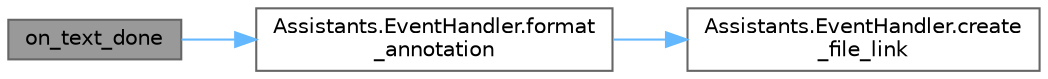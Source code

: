 digraph "on_text_done"
{
 // LATEX_PDF_SIZE
  bgcolor="transparent";
  edge [fontname=Helvetica,fontsize=10,labelfontname=Helvetica,labelfontsize=10];
  node [fontname=Helvetica,fontsize=10,shape=box,height=0.2,width=0.4];
  rankdir="LR";
  Node1 [id="Node000001",label="on_text_done",height=0.2,width=0.4,color="gray40", fillcolor="grey60", style="filled", fontcolor="black",tooltip=" "];
  Node1 -> Node2 [id="edge3_Node000001_Node000002",color="steelblue1",style="solid",tooltip=" "];
  Node2 [id="Node000002",label="Assistants.EventHandler.format\l_annotation",height=0.2,width=0.4,color="grey40", fillcolor="white", style="filled",URL="$class_assistants_1_1_event_handler.html#ae227e8e35e232ac8cb29763bdfcdb4ee",tooltip=" "];
  Node2 -> Node3 [id="edge4_Node000002_Node000003",color="steelblue1",style="solid",tooltip=" "];
  Node3 [id="Node000003",label="Assistants.EventHandler.create\l_file_link",height=0.2,width=0.4,color="grey40", fillcolor="white", style="filled",URL="$class_assistants_1_1_event_handler.html#a6092c613dbaf790707f8cd30fbc54744",tooltip=" "];
}

